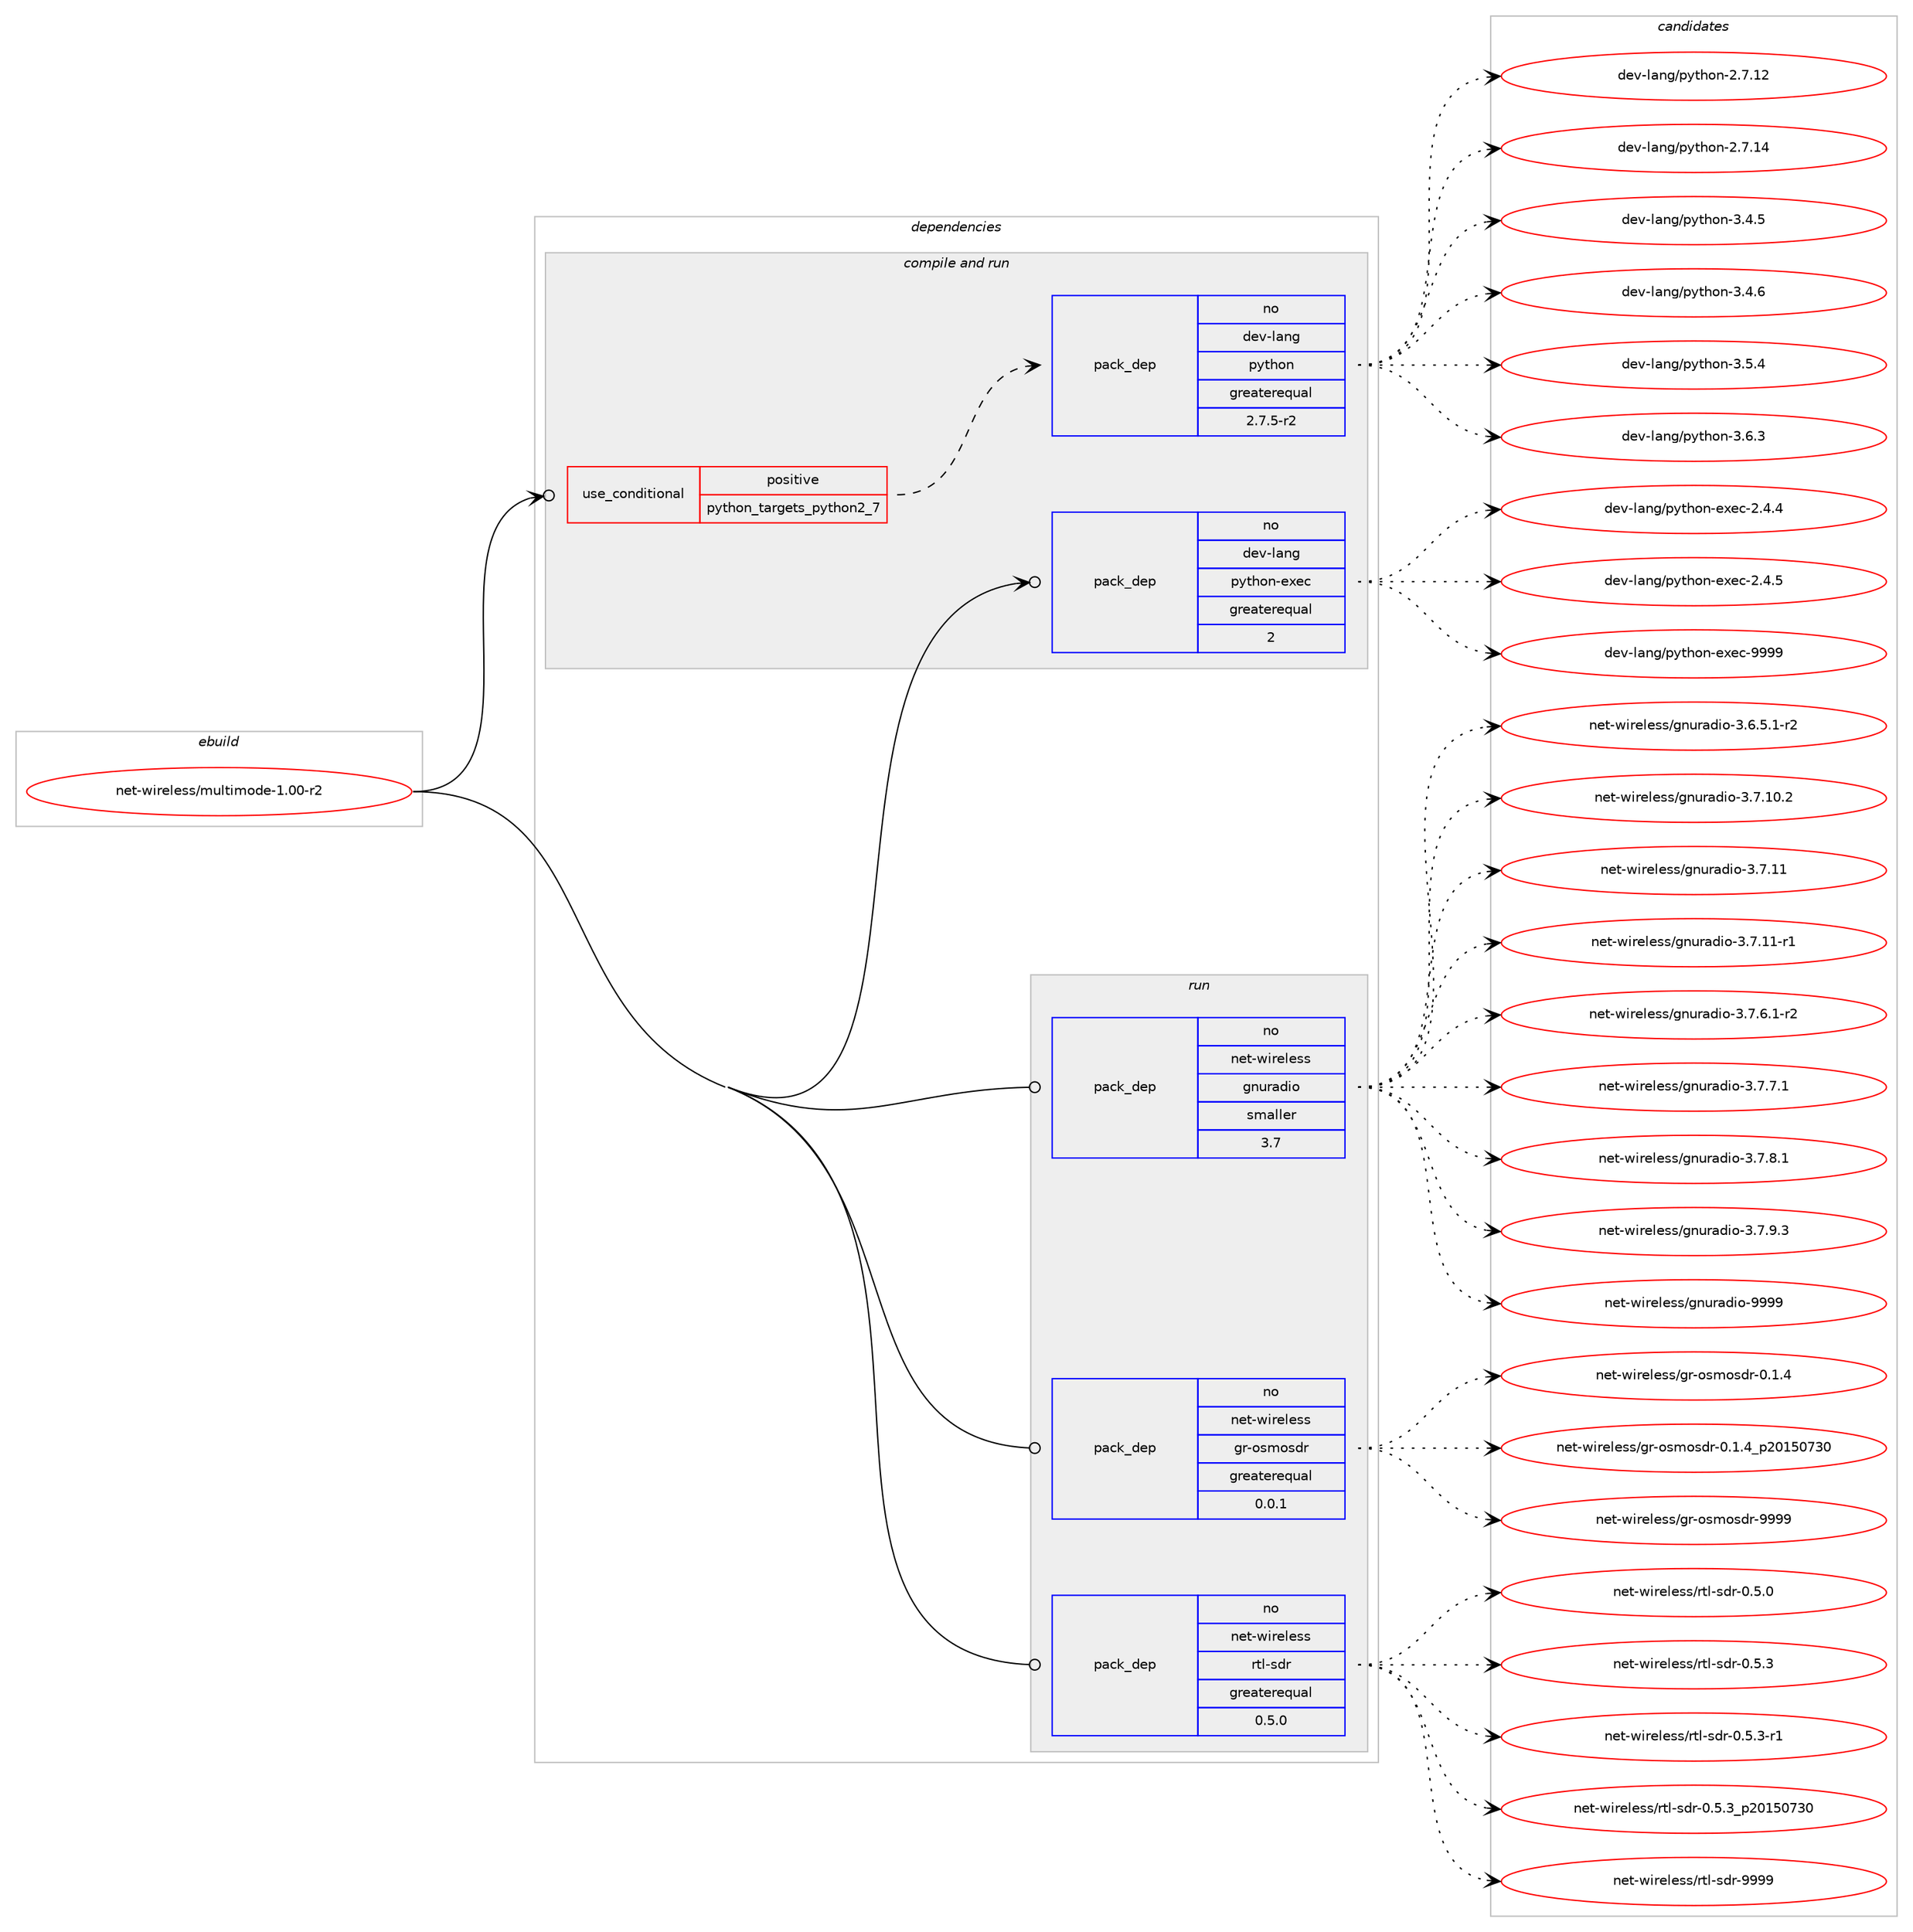 digraph prolog {

# *************
# Graph options
# *************

newrank=true;
concentrate=true;
compound=true;
graph [rankdir=LR,fontname=Helvetica,fontsize=10,ranksep=1.5];#, ranksep=2.5, nodesep=0.2];
edge  [arrowhead=vee];
node  [fontname=Helvetica,fontsize=10];

# **********
# The ebuild
# **********

subgraph cluster_leftcol {
color=gray;
rank=same;
label=<<i>ebuild</i>>;
id [label="net-wireless/multimode-1.00-r2", color=red, width=4, href="../net-wireless/multimode-1.00-r2.svg"];
}

# ****************
# The dependencies
# ****************

subgraph cluster_midcol {
color=gray;
label=<<i>dependencies</i>>;
subgraph cluster_compile {
fillcolor="#eeeeee";
style=filled;
label=<<i>compile</i>>;
}
subgraph cluster_compileandrun {
fillcolor="#eeeeee";
style=filled;
label=<<i>compile and run</i>>;
subgraph cond108815 {
dependency440110 [label=<<TABLE BORDER="0" CELLBORDER="1" CELLSPACING="0" CELLPADDING="4"><TR><TD ROWSPAN="3" CELLPADDING="10">use_conditional</TD></TR><TR><TD>positive</TD></TR><TR><TD>python_targets_python2_7</TD></TR></TABLE>>, shape=none, color=red];
subgraph pack323663 {
dependency440111 [label=<<TABLE BORDER="0" CELLBORDER="1" CELLSPACING="0" CELLPADDING="4" WIDTH="220"><TR><TD ROWSPAN="6" CELLPADDING="30">pack_dep</TD></TR><TR><TD WIDTH="110">no</TD></TR><TR><TD>dev-lang</TD></TR><TR><TD>python</TD></TR><TR><TD>greaterequal</TD></TR><TR><TD>2.7.5-r2</TD></TR></TABLE>>, shape=none, color=blue];
}
dependency440110:e -> dependency440111:w [weight=20,style="dashed",arrowhead="vee"];
}
id:e -> dependency440110:w [weight=20,style="solid",arrowhead="odotvee"];
subgraph pack323664 {
dependency440112 [label=<<TABLE BORDER="0" CELLBORDER="1" CELLSPACING="0" CELLPADDING="4" WIDTH="220"><TR><TD ROWSPAN="6" CELLPADDING="30">pack_dep</TD></TR><TR><TD WIDTH="110">no</TD></TR><TR><TD>dev-lang</TD></TR><TR><TD>python-exec</TD></TR><TR><TD>greaterequal</TD></TR><TR><TD>2</TD></TR></TABLE>>, shape=none, color=blue];
}
id:e -> dependency440112:w [weight=20,style="solid",arrowhead="odotvee"];
}
subgraph cluster_run {
fillcolor="#eeeeee";
style=filled;
label=<<i>run</i>>;
subgraph pack323665 {
dependency440113 [label=<<TABLE BORDER="0" CELLBORDER="1" CELLSPACING="0" CELLPADDING="4" WIDTH="220"><TR><TD ROWSPAN="6" CELLPADDING="30">pack_dep</TD></TR><TR><TD WIDTH="110">no</TD></TR><TR><TD>net-wireless</TD></TR><TR><TD>gnuradio</TD></TR><TR><TD>smaller</TD></TR><TR><TD>3.7</TD></TR></TABLE>>, shape=none, color=blue];
}
id:e -> dependency440113:w [weight=20,style="solid",arrowhead="odot"];
subgraph pack323666 {
dependency440114 [label=<<TABLE BORDER="0" CELLBORDER="1" CELLSPACING="0" CELLPADDING="4" WIDTH="220"><TR><TD ROWSPAN="6" CELLPADDING="30">pack_dep</TD></TR><TR><TD WIDTH="110">no</TD></TR><TR><TD>net-wireless</TD></TR><TR><TD>gr-osmosdr</TD></TR><TR><TD>greaterequal</TD></TR><TR><TD>0.0.1</TD></TR></TABLE>>, shape=none, color=blue];
}
id:e -> dependency440114:w [weight=20,style="solid",arrowhead="odot"];
subgraph pack323667 {
dependency440115 [label=<<TABLE BORDER="0" CELLBORDER="1" CELLSPACING="0" CELLPADDING="4" WIDTH="220"><TR><TD ROWSPAN="6" CELLPADDING="30">pack_dep</TD></TR><TR><TD WIDTH="110">no</TD></TR><TR><TD>net-wireless</TD></TR><TR><TD>rtl-sdr</TD></TR><TR><TD>greaterequal</TD></TR><TR><TD>0.5.0</TD></TR></TABLE>>, shape=none, color=blue];
}
id:e -> dependency440115:w [weight=20,style="solid",arrowhead="odot"];
}
}

# **************
# The candidates
# **************

subgraph cluster_choices {
rank=same;
color=gray;
label=<<i>candidates</i>>;

subgraph choice323663 {
color=black;
nodesep=1;
choice10010111845108971101034711212111610411111045504655464950 [label="dev-lang/python-2.7.12", color=red, width=4,href="../dev-lang/python-2.7.12.svg"];
choice10010111845108971101034711212111610411111045504655464952 [label="dev-lang/python-2.7.14", color=red, width=4,href="../dev-lang/python-2.7.14.svg"];
choice100101118451089711010347112121116104111110455146524653 [label="dev-lang/python-3.4.5", color=red, width=4,href="../dev-lang/python-3.4.5.svg"];
choice100101118451089711010347112121116104111110455146524654 [label="dev-lang/python-3.4.6", color=red, width=4,href="../dev-lang/python-3.4.6.svg"];
choice100101118451089711010347112121116104111110455146534652 [label="dev-lang/python-3.5.4", color=red, width=4,href="../dev-lang/python-3.5.4.svg"];
choice100101118451089711010347112121116104111110455146544651 [label="dev-lang/python-3.6.3", color=red, width=4,href="../dev-lang/python-3.6.3.svg"];
dependency440111:e -> choice10010111845108971101034711212111610411111045504655464950:w [style=dotted,weight="100"];
dependency440111:e -> choice10010111845108971101034711212111610411111045504655464952:w [style=dotted,weight="100"];
dependency440111:e -> choice100101118451089711010347112121116104111110455146524653:w [style=dotted,weight="100"];
dependency440111:e -> choice100101118451089711010347112121116104111110455146524654:w [style=dotted,weight="100"];
dependency440111:e -> choice100101118451089711010347112121116104111110455146534652:w [style=dotted,weight="100"];
dependency440111:e -> choice100101118451089711010347112121116104111110455146544651:w [style=dotted,weight="100"];
}
subgraph choice323664 {
color=black;
nodesep=1;
choice1001011184510897110103471121211161041111104510112010199455046524652 [label="dev-lang/python-exec-2.4.4", color=red, width=4,href="../dev-lang/python-exec-2.4.4.svg"];
choice1001011184510897110103471121211161041111104510112010199455046524653 [label="dev-lang/python-exec-2.4.5", color=red, width=4,href="../dev-lang/python-exec-2.4.5.svg"];
choice10010111845108971101034711212111610411111045101120101994557575757 [label="dev-lang/python-exec-9999", color=red, width=4,href="../dev-lang/python-exec-9999.svg"];
dependency440112:e -> choice1001011184510897110103471121211161041111104510112010199455046524652:w [style=dotted,weight="100"];
dependency440112:e -> choice1001011184510897110103471121211161041111104510112010199455046524653:w [style=dotted,weight="100"];
dependency440112:e -> choice10010111845108971101034711212111610411111045101120101994557575757:w [style=dotted,weight="100"];
}
subgraph choice323665 {
color=black;
nodesep=1;
choice11010111645119105114101108101115115471031101171149710010511145514654465346494511450 [label="net-wireless/gnuradio-3.6.5.1-r2", color=red, width=4,href="../net-wireless/gnuradio-3.6.5.1-r2.svg"];
choice110101116451191051141011081011151154710311011711497100105111455146554649484650 [label="net-wireless/gnuradio-3.7.10.2", color=red, width=4,href="../net-wireless/gnuradio-3.7.10.2.svg"];
choice11010111645119105114101108101115115471031101171149710010511145514655464949 [label="net-wireless/gnuradio-3.7.11", color=red, width=4,href="../net-wireless/gnuradio-3.7.11.svg"];
choice110101116451191051141011081011151154710311011711497100105111455146554649494511449 [label="net-wireless/gnuradio-3.7.11-r1", color=red, width=4,href="../net-wireless/gnuradio-3.7.11-r1.svg"];
choice11010111645119105114101108101115115471031101171149710010511145514655465446494511450 [label="net-wireless/gnuradio-3.7.6.1-r2", color=red, width=4,href="../net-wireless/gnuradio-3.7.6.1-r2.svg"];
choice1101011164511910511410110810111511547103110117114971001051114551465546554649 [label="net-wireless/gnuradio-3.7.7.1", color=red, width=4,href="../net-wireless/gnuradio-3.7.7.1.svg"];
choice1101011164511910511410110810111511547103110117114971001051114551465546564649 [label="net-wireless/gnuradio-3.7.8.1", color=red, width=4,href="../net-wireless/gnuradio-3.7.8.1.svg"];
choice1101011164511910511410110810111511547103110117114971001051114551465546574651 [label="net-wireless/gnuradio-3.7.9.3", color=red, width=4,href="../net-wireless/gnuradio-3.7.9.3.svg"];
choice1101011164511910511410110810111511547103110117114971001051114557575757 [label="net-wireless/gnuradio-9999", color=red, width=4,href="../net-wireless/gnuradio-9999.svg"];
dependency440113:e -> choice11010111645119105114101108101115115471031101171149710010511145514654465346494511450:w [style=dotted,weight="100"];
dependency440113:e -> choice110101116451191051141011081011151154710311011711497100105111455146554649484650:w [style=dotted,weight="100"];
dependency440113:e -> choice11010111645119105114101108101115115471031101171149710010511145514655464949:w [style=dotted,weight="100"];
dependency440113:e -> choice110101116451191051141011081011151154710311011711497100105111455146554649494511449:w [style=dotted,weight="100"];
dependency440113:e -> choice11010111645119105114101108101115115471031101171149710010511145514655465446494511450:w [style=dotted,weight="100"];
dependency440113:e -> choice1101011164511910511410110810111511547103110117114971001051114551465546554649:w [style=dotted,weight="100"];
dependency440113:e -> choice1101011164511910511410110810111511547103110117114971001051114551465546564649:w [style=dotted,weight="100"];
dependency440113:e -> choice1101011164511910511410110810111511547103110117114971001051114551465546574651:w [style=dotted,weight="100"];
dependency440113:e -> choice1101011164511910511410110810111511547103110117114971001051114557575757:w [style=dotted,weight="100"];
}
subgraph choice323666 {
color=black;
nodesep=1;
choice110101116451191051141011081011151154710311445111115109111115100114454846494652 [label="net-wireless/gr-osmosdr-0.1.4", color=red, width=4,href="../net-wireless/gr-osmosdr-0.1.4.svg"];
choice110101116451191051141011081011151154710311445111115109111115100114454846494652951125048495348555148 [label="net-wireless/gr-osmosdr-0.1.4_p20150730", color=red, width=4,href="../net-wireless/gr-osmosdr-0.1.4_p20150730.svg"];
choice1101011164511910511410110810111511547103114451111151091111151001144557575757 [label="net-wireless/gr-osmosdr-9999", color=red, width=4,href="../net-wireless/gr-osmosdr-9999.svg"];
dependency440114:e -> choice110101116451191051141011081011151154710311445111115109111115100114454846494652:w [style=dotted,weight="100"];
dependency440114:e -> choice110101116451191051141011081011151154710311445111115109111115100114454846494652951125048495348555148:w [style=dotted,weight="100"];
dependency440114:e -> choice1101011164511910511410110810111511547103114451111151091111151001144557575757:w [style=dotted,weight="100"];
}
subgraph choice323667 {
color=black;
nodesep=1;
choice110101116451191051141011081011151154711411610845115100114454846534648 [label="net-wireless/rtl-sdr-0.5.0", color=red, width=4,href="../net-wireless/rtl-sdr-0.5.0.svg"];
choice110101116451191051141011081011151154711411610845115100114454846534651 [label="net-wireless/rtl-sdr-0.5.3", color=red, width=4,href="../net-wireless/rtl-sdr-0.5.3.svg"];
choice1101011164511910511410110810111511547114116108451151001144548465346514511449 [label="net-wireless/rtl-sdr-0.5.3-r1", color=red, width=4,href="../net-wireless/rtl-sdr-0.5.3-r1.svg"];
choice110101116451191051141011081011151154711411610845115100114454846534651951125048495348555148 [label="net-wireless/rtl-sdr-0.5.3_p20150730", color=red, width=4,href="../net-wireless/rtl-sdr-0.5.3_p20150730.svg"];
choice1101011164511910511410110810111511547114116108451151001144557575757 [label="net-wireless/rtl-sdr-9999", color=red, width=4,href="../net-wireless/rtl-sdr-9999.svg"];
dependency440115:e -> choice110101116451191051141011081011151154711411610845115100114454846534648:w [style=dotted,weight="100"];
dependency440115:e -> choice110101116451191051141011081011151154711411610845115100114454846534651:w [style=dotted,weight="100"];
dependency440115:e -> choice1101011164511910511410110810111511547114116108451151001144548465346514511449:w [style=dotted,weight="100"];
dependency440115:e -> choice110101116451191051141011081011151154711411610845115100114454846534651951125048495348555148:w [style=dotted,weight="100"];
dependency440115:e -> choice1101011164511910511410110810111511547114116108451151001144557575757:w [style=dotted,weight="100"];
}
}

}
